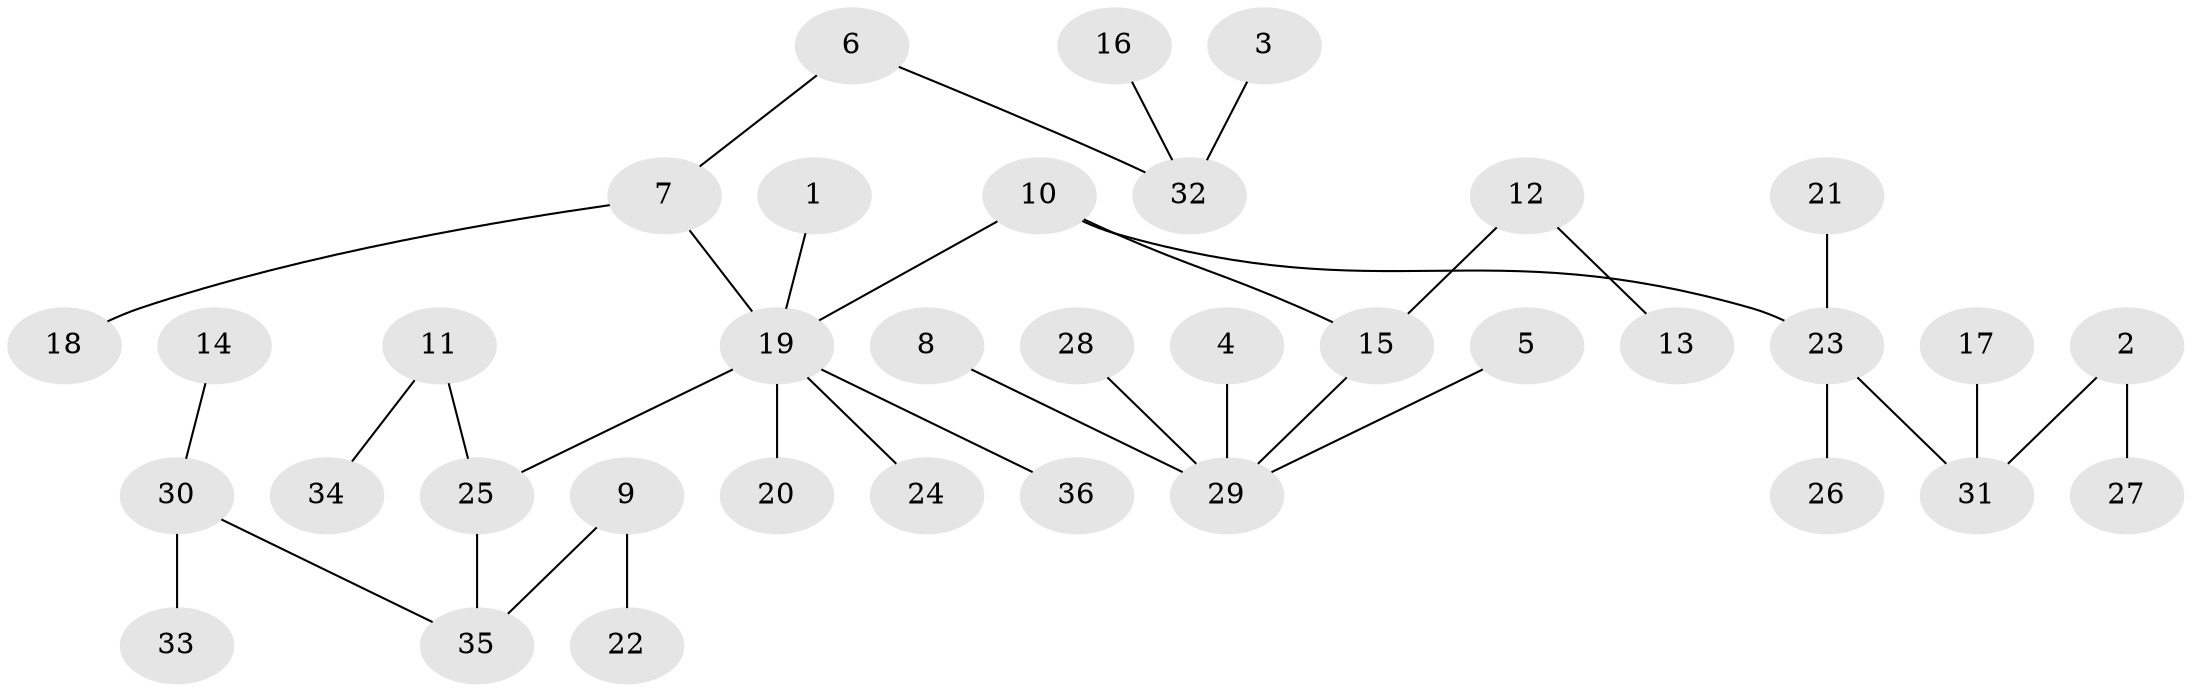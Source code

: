 // original degree distribution, {3: 0.13559322033898305, 4: 0.07627118644067797, 9: 0.00847457627118644, 2: 0.22033898305084745, 7: 0.00847457627118644, 1: 0.5169491525423728, 5: 0.025423728813559324, 6: 0.00847457627118644}
// Generated by graph-tools (version 1.1) at 2025/37/03/04/25 23:37:15]
// undirected, 36 vertices, 35 edges
graph export_dot {
  node [color=gray90,style=filled];
  1;
  2;
  3;
  4;
  5;
  6;
  7;
  8;
  9;
  10;
  11;
  12;
  13;
  14;
  15;
  16;
  17;
  18;
  19;
  20;
  21;
  22;
  23;
  24;
  25;
  26;
  27;
  28;
  29;
  30;
  31;
  32;
  33;
  34;
  35;
  36;
  1 -- 19 [weight=1.0];
  2 -- 27 [weight=1.0];
  2 -- 31 [weight=1.0];
  3 -- 32 [weight=1.0];
  4 -- 29 [weight=1.0];
  5 -- 29 [weight=1.0];
  6 -- 7 [weight=1.0];
  6 -- 32 [weight=1.0];
  7 -- 18 [weight=1.0];
  7 -- 19 [weight=1.0];
  8 -- 29 [weight=1.0];
  9 -- 22 [weight=1.0];
  9 -- 35 [weight=1.0];
  10 -- 15 [weight=1.0];
  10 -- 19 [weight=1.0];
  10 -- 23 [weight=1.0];
  11 -- 25 [weight=1.0];
  11 -- 34 [weight=1.0];
  12 -- 13 [weight=1.0];
  12 -- 15 [weight=1.0];
  14 -- 30 [weight=1.0];
  15 -- 29 [weight=1.0];
  16 -- 32 [weight=1.0];
  17 -- 31 [weight=1.0];
  19 -- 20 [weight=1.0];
  19 -- 24 [weight=1.0];
  19 -- 25 [weight=1.0];
  19 -- 36 [weight=1.0];
  21 -- 23 [weight=1.0];
  23 -- 26 [weight=1.0];
  23 -- 31 [weight=1.0];
  25 -- 35 [weight=1.0];
  28 -- 29 [weight=1.0];
  30 -- 33 [weight=1.0];
  30 -- 35 [weight=1.0];
}

